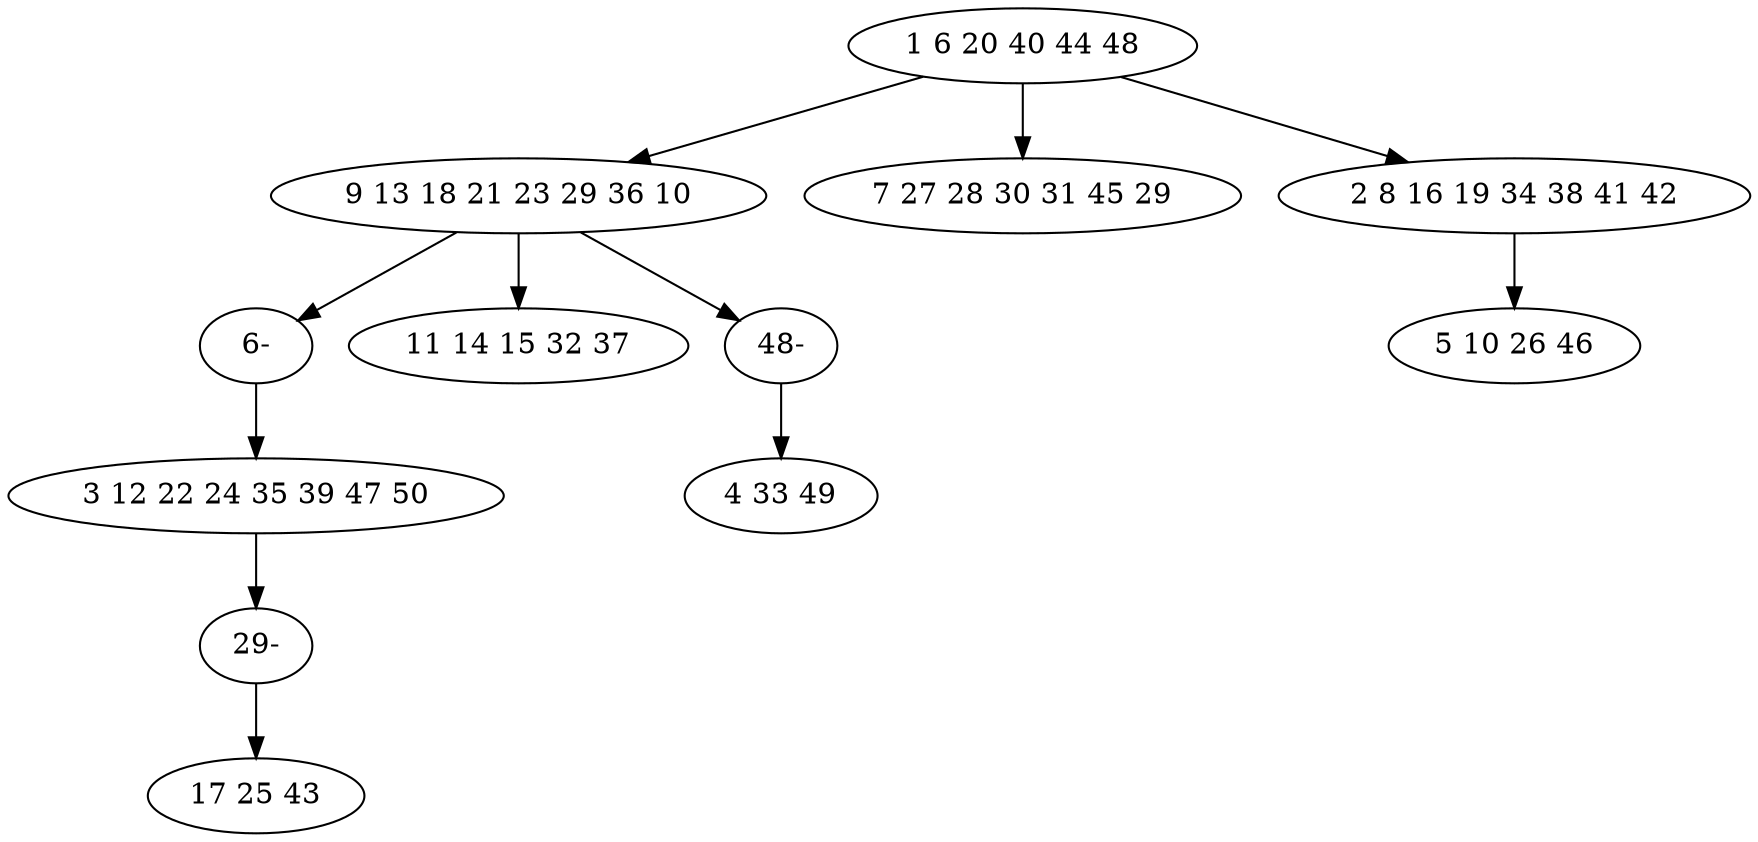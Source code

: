 digraph true_tree {
	"0" -> "1"
	"0" -> "2"
	"0" -> "3"
	"1" -> "11"
	"3" -> "5"
	"4" -> "9"
	"1" -> "7"
	"1" -> "10"
	"9" -> "6"
	"10" -> "8"
	"11" -> "4"
	"0" [label="1 6 20 40 44 48"];
	"1" [label="9 13 18 21 23 29 36 10"];
	"2" [label="7 27 28 30 31 45 29"];
	"3" [label="2 8 16 19 34 38 41 42"];
	"4" [label="3 12 22 24 35 39 47 50"];
	"5" [label="5 10 26 46"];
	"6" [label="17 25 43"];
	"7" [label="11 14 15 32 37"];
	"8" [label="4 33 49"];
	"9" [label="29-"];
	"10" [label="48-"];
	"11" [label="6-"];
}
